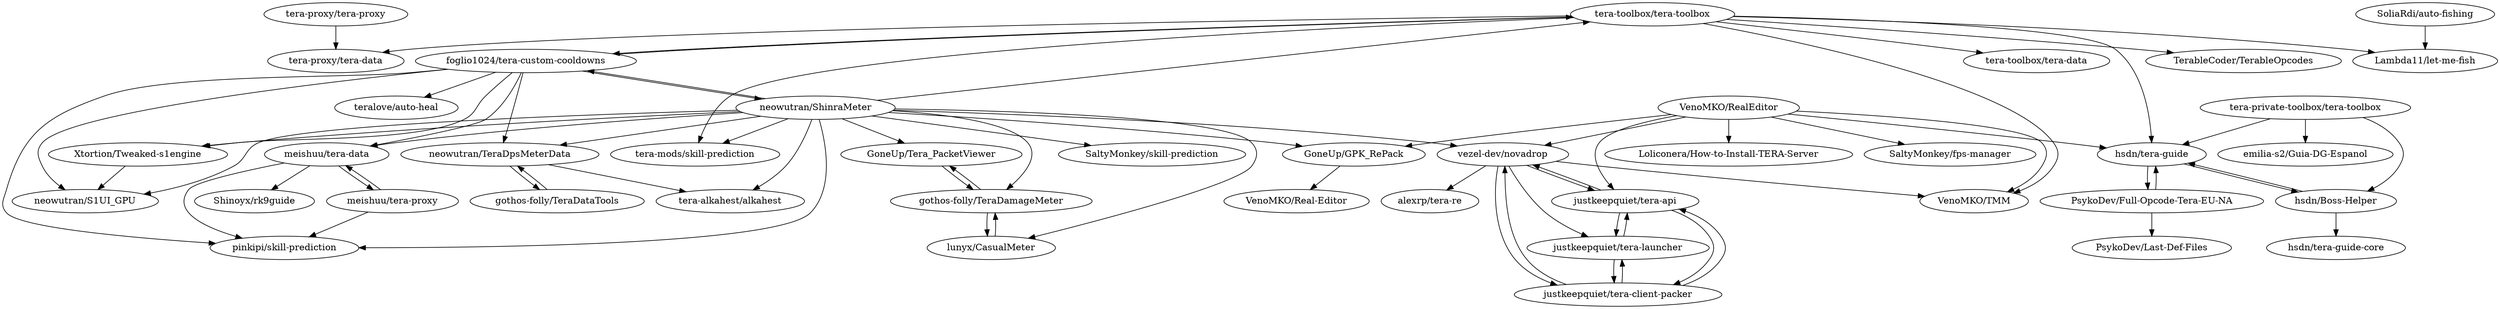 digraph G {
"tera-toolbox/tera-toolbox" -> "VenoMKO/TMM"
"tera-toolbox/tera-toolbox" -> "foglio1024/tera-custom-cooldowns"
"tera-toolbox/tera-toolbox" -> "tera-proxy/tera-data"
"tera-toolbox/tera-toolbox" -> "hsdn/tera-guide"
"tera-toolbox/tera-toolbox" -> "tera-toolbox/tera-data"
"tera-toolbox/tera-toolbox" -> "tera-mods/skill-prediction"
"tera-toolbox/tera-toolbox" -> "TerableCoder/TerableOpcodes"
"tera-toolbox/tera-toolbox" -> "Lambda11/let-me-fish"
"SoliaRdi/auto-fishing" -> "Lambda11/let-me-fish"
"Xtortion/Tweaked-s1engine" -> "neowutran/S1UI_GPU"
"tera-proxy/tera-proxy" -> "tera-proxy/tera-data"
"VenoMKO/RealEditor" -> "VenoMKO/TMM"
"VenoMKO/RealEditor" -> "vezel-dev/novadrop"
"VenoMKO/RealEditor" -> "GoneUp/GPK_RePack"
"VenoMKO/RealEditor" -> "justkeepquiet/tera-api"
"VenoMKO/RealEditor" -> "Loliconera/How-to-Install-TERA-Server"
"VenoMKO/RealEditor" -> "SaltyMonkey/fps-manager"
"VenoMKO/RealEditor" -> "hsdn/tera-guide"
"hsdn/Boss-Helper" -> "hsdn/tera-guide"
"hsdn/Boss-Helper" -> "hsdn/tera-guide-core"
"hsdn/tera-guide" -> "hsdn/Boss-Helper"
"hsdn/tera-guide" -> "PsykoDev/Full-Opcode-Tera-EU-NA"
"PsykoDev/Full-Opcode-Tera-EU-NA" -> "hsdn/tera-guide"
"PsykoDev/Full-Opcode-Tera-EU-NA" -> "PsykoDev/Last-Def-Files"
"GoneUp/Tera_PacketViewer" -> "gothos-folly/TeraDamageMeter"
"GoneUp/GPK_RePack" -> "VenoMKO/Real-Editor"
"neowutran/ShinraMeter" -> "foglio1024/tera-custom-cooldowns"
"neowutran/ShinraMeter" -> "meishuu/tera-data"
"neowutran/ShinraMeter" -> "lunyx/CasualMeter"
"neowutran/ShinraMeter" -> "gothos-folly/TeraDamageMeter"
"neowutran/ShinraMeter" -> "Xtortion/Tweaked-s1engine"
"neowutran/ShinraMeter" -> "pinkipi/skill-prediction"
"neowutran/ShinraMeter" -> "neowutran/TeraDpsMeterData"
"neowutran/ShinraMeter" -> "tera-toolbox/tera-toolbox"
"neowutran/ShinraMeter" -> "GoneUp/GPK_RePack"
"neowutran/ShinraMeter" -> "neowutran/S1UI_GPU"
"neowutran/ShinraMeter" -> "SaltyMonkey/skill-prediction"
"neowutran/ShinraMeter" -> "tera-mods/skill-prediction"
"neowutran/ShinraMeter" -> "tera-alkahest/alkahest"
"neowutran/ShinraMeter" -> "vezel-dev/novadrop"
"neowutran/ShinraMeter" -> "GoneUp/Tera_PacketViewer"
"vezel-dev/novadrop" -> "justkeepquiet/tera-client-packer"
"vezel-dev/novadrop" -> "justkeepquiet/tera-launcher"
"vezel-dev/novadrop" -> "justkeepquiet/tera-api"
"vezel-dev/novadrop" -> "VenoMKO/TMM"
"vezel-dev/novadrop" -> "alexrp/tera-re"
"justkeepquiet/tera-client-packer" -> "justkeepquiet/tera-launcher"
"justkeepquiet/tera-client-packer" -> "justkeepquiet/tera-api"
"justkeepquiet/tera-client-packer" -> "vezel-dev/novadrop"
"tera-private-toolbox/tera-toolbox" -> "hsdn/tera-guide"
"tera-private-toolbox/tera-toolbox" -> "hsdn/Boss-Helper"
"tera-private-toolbox/tera-toolbox" -> "emilia-s2/Guia-DG-Espanol"
"justkeepquiet/tera-launcher" -> "justkeepquiet/tera-client-packer"
"justkeepquiet/tera-launcher" -> "justkeepquiet/tera-api"
"justkeepquiet/tera-api" -> "justkeepquiet/tera-launcher"
"justkeepquiet/tera-api" -> "justkeepquiet/tera-client-packer"
"justkeepquiet/tera-api" -> "vezel-dev/novadrop"
"gothos-folly/TeraDamageMeter" -> "lunyx/CasualMeter"
"gothos-folly/TeraDamageMeter" -> "GoneUp/Tera_PacketViewer"
"meishuu/tera-proxy" -> "meishuu/tera-data"
"meishuu/tera-proxy" -> "pinkipi/skill-prediction"
"lunyx/CasualMeter" -> "gothos-folly/TeraDamageMeter"
"gothos-folly/TeraDataTools" -> "neowutran/TeraDpsMeterData"
"neowutran/TeraDpsMeterData" -> "gothos-folly/TeraDataTools"
"neowutran/TeraDpsMeterData" -> "tera-alkahest/alkahest"
"meishuu/tera-data" -> "Shinoyx/rk9guide"
"meishuu/tera-data" -> "pinkipi/skill-prediction"
"meishuu/tera-data" -> "meishuu/tera-proxy"
"foglio1024/tera-custom-cooldowns" -> "pinkipi/skill-prediction"
"foglio1024/tera-custom-cooldowns" -> "neowutran/ShinraMeter"
"foglio1024/tera-custom-cooldowns" -> "neowutran/S1UI_GPU"
"foglio1024/tera-custom-cooldowns" -> "Xtortion/Tweaked-s1engine"
"foglio1024/tera-custom-cooldowns" -> "meishuu/tera-data"
"foglio1024/tera-custom-cooldowns" -> "neowutran/TeraDpsMeterData"
"foglio1024/tera-custom-cooldowns" -> "teralove/auto-heal"
"foglio1024/tera-custom-cooldowns" -> "tera-toolbox/tera-toolbox"
"tera-toolbox/tera-toolbox" ["l"="2.995,46.009"]
"VenoMKO/TMM" ["l"="2.981,46.031"]
"foglio1024/tera-custom-cooldowns" ["l"="3.029,46.013"]
"tera-proxy/tera-data" ["l"="2.995,45.981"]
"hsdn/tera-guide" ["l"="2.947,46.004"]
"tera-toolbox/tera-data" ["l"="2.981,45.995"]
"tera-mods/skill-prediction" ["l"="3.012,46.016"]
"TerableCoder/TerableOpcodes" ["l"="3.003,45.994"]
"Lambda11/let-me-fish" ["l"="2.959,46.016"]
"SoliaRdi/auto-fishing" ["l"="2.927,46.022"]
"Xtortion/Tweaked-s1engine" ["l"="3.046,46.007"]
"neowutran/S1UI_GPU" ["l"="3.05,46.018"]
"tera-proxy/tera-proxy" ["l"="2.995,45.964"]
"VenoMKO/RealEditor" ["l"="2.962,46.04"]
"vezel-dev/novadrop" ["l"="2.986,46.052"]
"GoneUp/GPK_RePack" ["l"="3.003,46.048"]
"justkeepquiet/tera-api" ["l"="2.967,46.057"]
"Loliconera/How-to-Install-TERA-Server" ["l"="2.937,46.053"]
"SaltyMonkey/fps-manager" ["l"="2.94,46.04"]
"hsdn/Boss-Helper" ["l"="2.94,45.991"]
"hsdn/tera-guide-core" ["l"="2.938,45.975"]
"PsykoDev/Full-Opcode-Tera-EU-NA" ["l"="2.927,45.99"]
"PsykoDev/Last-Def-Files" ["l"="2.913,45.977"]
"GoneUp/Tera_PacketViewer" ["l"="3.073,46.047"]
"gothos-folly/TeraDamageMeter" ["l"="3.063,46.039"]
"VenoMKO/Real-Editor" ["l"="3.011,46.066"]
"neowutran/ShinraMeter" ["l"="3.039,46.031"]
"meishuu/tera-data" ["l"="3.026,46.04"]
"lunyx/CasualMeter" ["l"="3.077,46.033"]
"pinkipi/skill-prediction" ["l"="3.019,46.027"]
"neowutran/TeraDpsMeterData" ["l"="3.062,46.01"]
"SaltyMonkey/skill-prediction" ["l"="3.053,46.056"]
"tera-alkahest/alkahest" ["l"="3.07,46.021"]
"justkeepquiet/tera-client-packer" ["l"="2.979,46.065"]
"justkeepquiet/tera-launcher" ["l"="2.965,46.069"]
"alexrp/tera-re" ["l"="2.989,46.075"]
"tera-private-toolbox/tera-toolbox" ["l"="2.914,45.998"]
"emilia-s2/Guia-DG-Espanol" ["l"="2.89,45.995"]
"meishuu/tera-proxy" ["l"="3.008,46.037"]
"gothos-folly/TeraDataTools" ["l"="3.08,46.001"]
"Shinoyx/rk9guide" ["l"="3.03,46.058"]
"teralove/auto-heal" ["l"="3.037,45.991"]
}